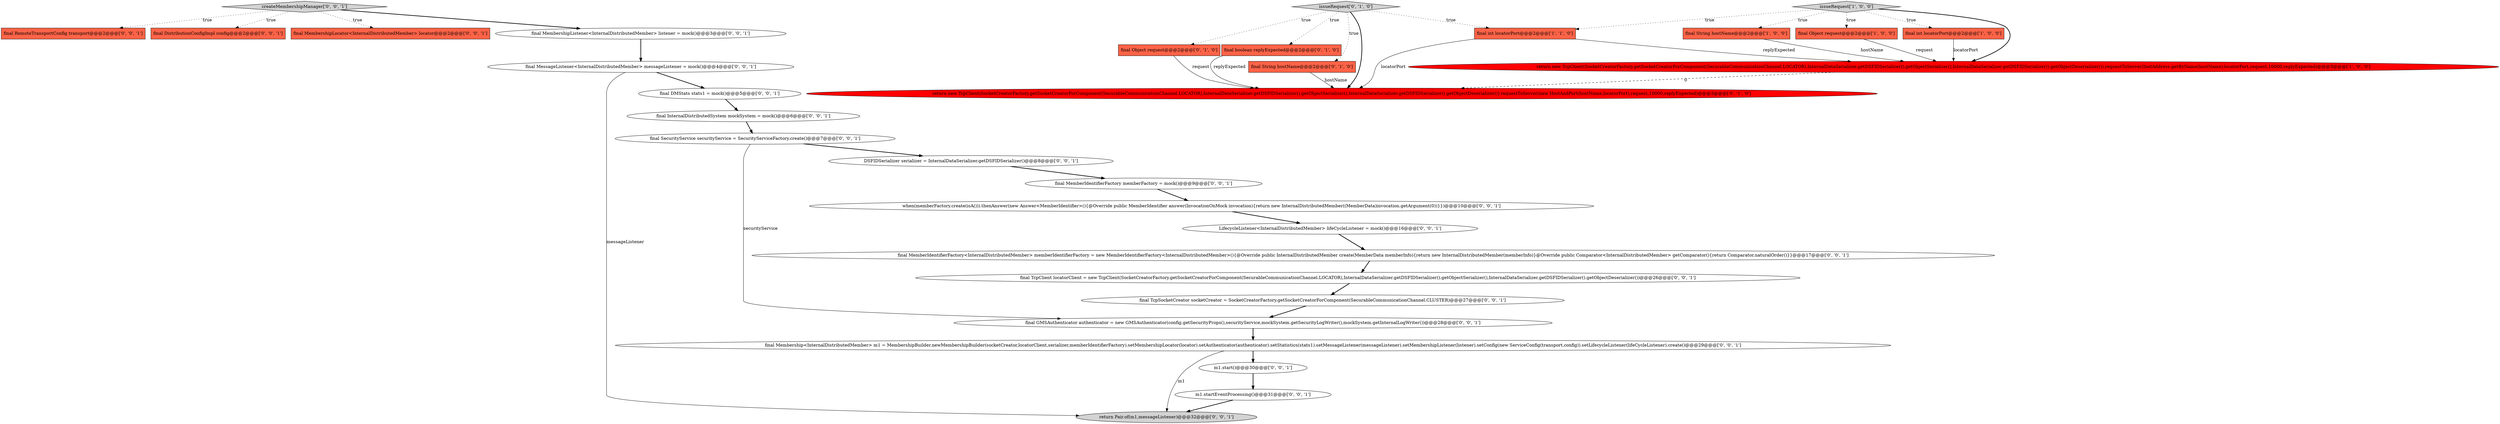 digraph {
13 [style = filled, label = "final MessageListener<InternalDistributedMember> messageListener = mock()@@@4@@@['0', '0', '1']", fillcolor = white, shape = ellipse image = "AAA0AAABBB3BBB"];
22 [style = filled, label = "final RemoteTransportConfig transport@@@2@@@['0', '0', '1']", fillcolor = tomato, shape = box image = "AAA0AAABBB3BBB"];
9 [style = filled, label = "final Object request@@@2@@@['0', '1', '0']", fillcolor = tomato, shape = box image = "AAA0AAABBB2BBB"];
25 [style = filled, label = "final DistributionConfigImpl config@@@2@@@['0', '0', '1']", fillcolor = tomato, shape = box image = "AAA0AAABBB3BBB"];
16 [style = filled, label = "m1.startEventProcessing()@@@31@@@['0', '0', '1']", fillcolor = white, shape = ellipse image = "AAA0AAABBB3BBB"];
14 [style = filled, label = "createMembershipManager['0', '0', '1']", fillcolor = lightgray, shape = diamond image = "AAA0AAABBB3BBB"];
30 [style = filled, label = "final MemberIdentifierFactory memberFactory = mock()@@@9@@@['0', '0', '1']", fillcolor = white, shape = ellipse image = "AAA0AAABBB3BBB"];
7 [style = filled, label = "final boolean replyExpected@@@2@@@['0', '1', '0']", fillcolor = tomato, shape = box image = "AAA0AAABBB2BBB"];
18 [style = filled, label = "return Pair.of(m1,messageListener)@@@32@@@['0', '0', '1']", fillcolor = lightgray, shape = ellipse image = "AAA0AAABBB3BBB"];
29 [style = filled, label = "final MembershipLocator<InternalDistributedMember> locator@@@2@@@['0', '0', '1']", fillcolor = tomato, shape = box image = "AAA0AAABBB3BBB"];
6 [style = filled, label = "issueRequest['0', '1', '0']", fillcolor = lightgray, shape = diamond image = "AAA0AAABBB2BBB"];
1 [style = filled, label = "issueRequest['1', '0', '0']", fillcolor = lightgray, shape = diamond image = "AAA0AAABBB1BBB"];
19 [style = filled, label = "when(memberFactory.create(isA())).thenAnswer(new Answer<MemberIdentifier>(){@Override public MemberIdentifier answer(InvocationOnMock invocation){return new InternalDistributedMember((MemberData)invocation.getArgument(0))}})@@@10@@@['0', '0', '1']", fillcolor = white, shape = ellipse image = "AAA0AAABBB3BBB"];
31 [style = filled, label = "final InternalDistributedSystem mockSystem = mock()@@@6@@@['0', '0', '1']", fillcolor = white, shape = ellipse image = "AAA0AAABBB3BBB"];
3 [style = filled, label = "final String hostName@@@2@@@['1', '0', '0']", fillcolor = tomato, shape = box image = "AAA0AAABBB1BBB"];
23 [style = filled, label = "final DMStats stats1 = mock()@@@5@@@['0', '0', '1']", fillcolor = white, shape = ellipse image = "AAA0AAABBB3BBB"];
28 [style = filled, label = "m1.start()@@@30@@@['0', '0', '1']", fillcolor = white, shape = ellipse image = "AAA0AAABBB3BBB"];
4 [style = filled, label = "final Object request@@@2@@@['1', '0', '0']", fillcolor = tomato, shape = box image = "AAA0AAABBB1BBB"];
27 [style = filled, label = "final GMSAuthenticator authenticator = new GMSAuthenticator(config.getSecurityProps(),securityService,mockSystem.getSecurityLogWriter(),mockSystem.getInternalLogWriter())@@@28@@@['0', '0', '1']", fillcolor = white, shape = ellipse image = "AAA0AAABBB3BBB"];
15 [style = filled, label = "LifecycleListener<InternalDistributedMember> lifeCycleListener = mock()@@@16@@@['0', '0', '1']", fillcolor = white, shape = ellipse image = "AAA0AAABBB3BBB"];
17 [style = filled, label = "final TcpClient locatorClient = new TcpClient(SocketCreatorFactory.getSocketCreatorForComponent(SecurableCommunicationChannel.LOCATOR),InternalDataSerializer.getDSFIDSerializer().getObjectSerializer(),InternalDataSerializer.getDSFIDSerializer().getObjectDeserializer())@@@26@@@['0', '0', '1']", fillcolor = white, shape = ellipse image = "AAA0AAABBB3BBB"];
20 [style = filled, label = "final MembershipListener<InternalDistributedMember> listener = mock()@@@3@@@['0', '0', '1']", fillcolor = white, shape = ellipse image = "AAA0AAABBB3BBB"];
2 [style = filled, label = "final int locatorPort@@@2@@@['1', '0', '0']", fillcolor = tomato, shape = box image = "AAA0AAABBB1BBB"];
10 [style = filled, label = "final String hostName@@@2@@@['0', '1', '0']", fillcolor = tomato, shape = box image = "AAA0AAABBB2BBB"];
26 [style = filled, label = "final Membership<InternalDistributedMember> m1 = MembershipBuilder.newMembershipBuilder(socketCreator,locatorClient,serializer,memberIdentifierFactory).setMembershipLocator(locator).setAuthenticator(authenticator).setStatistics(stats1).setMessageListener(messageListener).setMembershipListener(listener).setConfig(new ServiceConfig(transport,config)).setLifecycleListener(lifeCycleListener).create()@@@29@@@['0', '0', '1']", fillcolor = white, shape = ellipse image = "AAA0AAABBB3BBB"];
8 [style = filled, label = "return new TcpClient(SocketCreatorFactory.getSocketCreatorForComponent(SecurableCommunicationChannel.LOCATOR),InternalDataSerializer.getDSFIDSerializer().getObjectSerializer(),InternalDataSerializer.getDSFIDSerializer().getObjectDeserializer()).requestToServer(new HostAndPort(hostName,locatorPort),request,10000,replyExpected)@@@3@@@['0', '1', '0']", fillcolor = red, shape = ellipse image = "AAA1AAABBB2BBB"];
5 [style = filled, label = "final int locatorPort@@@2@@@['1', '1', '0']", fillcolor = tomato, shape = box image = "AAA0AAABBB1BBB"];
24 [style = filled, label = "final TcpSocketCreator socketCreator = SocketCreatorFactory.getSocketCreatorForComponent(SecurableCommunicationChannel.CLUSTER)@@@27@@@['0', '0', '1']", fillcolor = white, shape = ellipse image = "AAA0AAABBB3BBB"];
0 [style = filled, label = "return new TcpClient(SocketCreatorFactory.getSocketCreatorForComponent(SecurableCommunicationChannel.LOCATOR),InternalDataSerializer.getDSFIDSerializer().getObjectSerializer(),InternalDataSerializer.getDSFIDSerializer().getObjectDeserializer()).requestToServer(InetAddress.getByName(hostName),locatorPort,request,10000,replyExpected)@@@3@@@['1', '0', '0']", fillcolor = red, shape = ellipse image = "AAA1AAABBB1BBB"];
11 [style = filled, label = "final SecurityService securityService = SecurityServiceFactory.create()@@@7@@@['0', '0', '1']", fillcolor = white, shape = ellipse image = "AAA0AAABBB3BBB"];
12 [style = filled, label = "final MemberIdentifierFactory<InternalDistributedMember> memberIdentifierFactory = new MemberIdentifierFactory<InternalDistributedMember>(){@Override public InternalDistributedMember create(MemberData memberInfo){return new InternalDistributedMember(memberInfo)}@Override public Comparator<InternalDistributedMember> getComparator(){return Comparator.naturalOrder()}}@@@17@@@['0', '0', '1']", fillcolor = white, shape = ellipse image = "AAA0AAABBB3BBB"];
21 [style = filled, label = "DSFIDSerializer serializer = InternalDataSerializer.getDSFIDSerializer()@@@8@@@['0', '0', '1']", fillcolor = white, shape = ellipse image = "AAA0AAABBB3BBB"];
23->31 [style = bold, label=""];
5->8 [style = solid, label="locatorPort"];
16->18 [style = bold, label=""];
4->0 [style = solid, label="request"];
20->13 [style = bold, label=""];
7->8 [style = solid, label="replyExpected"];
2->0 [style = solid, label="locatorPort"];
11->21 [style = bold, label=""];
12->17 [style = bold, label=""];
11->27 [style = solid, label="securityService"];
14->22 [style = dotted, label="true"];
1->4 [style = dotted, label="true"];
1->0 [style = bold, label=""];
21->30 [style = bold, label=""];
28->16 [style = bold, label=""];
10->8 [style = solid, label="hostName"];
31->11 [style = bold, label=""];
1->3 [style = dotted, label="true"];
6->10 [style = dotted, label="true"];
30->19 [style = bold, label=""];
17->24 [style = bold, label=""];
6->9 [style = dotted, label="true"];
5->0 [style = solid, label="replyExpected"];
3->0 [style = solid, label="hostName"];
9->8 [style = solid, label="request"];
14->25 [style = dotted, label="true"];
6->8 [style = bold, label=""];
14->20 [style = bold, label=""];
13->23 [style = bold, label=""];
6->7 [style = dotted, label="true"];
14->29 [style = dotted, label="true"];
0->8 [style = dashed, label="0"];
15->12 [style = bold, label=""];
26->28 [style = bold, label=""];
13->18 [style = solid, label="messageListener"];
19->15 [style = bold, label=""];
1->2 [style = dotted, label="true"];
26->18 [style = solid, label="m1"];
24->27 [style = bold, label=""];
1->5 [style = dotted, label="true"];
6->5 [style = dotted, label="true"];
27->26 [style = bold, label=""];
}
